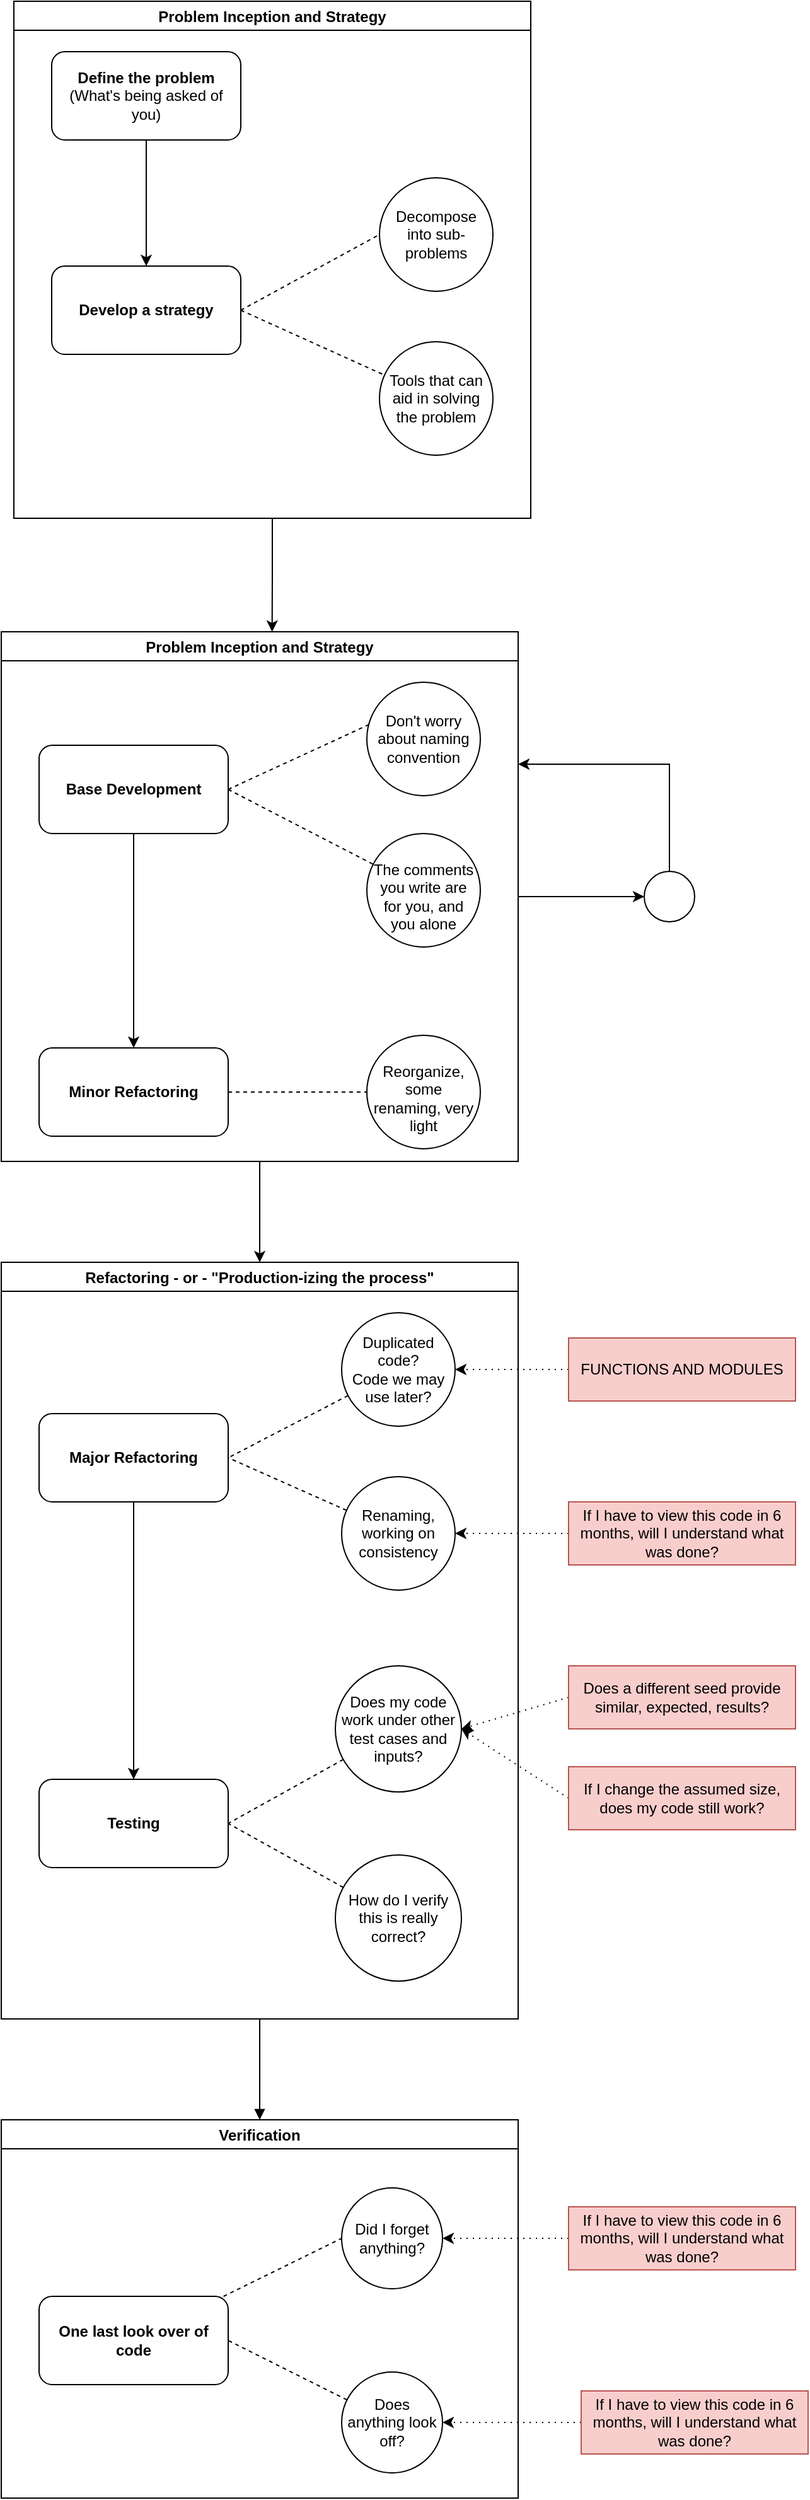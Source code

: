 <mxfile version="14.6.13" type="device"><diagram id="ZeeSq6AfB6TMpHdl_K-V" name="Overall Flow"><mxGraphModel dx="1106" dy="852" grid="1" gridSize="10" guides="1" tooltips="1" connect="1" arrows="1" fold="1" page="1" pageScale="1" pageWidth="827" pageHeight="1169" math="0" shadow="0"><root><mxCell id="0"/><mxCell id="1" parent="0"/><mxCell id="KHN59tpuzXot0W19O-WV-22" style="edgeStyle=none;rounded=0;orthogonalLoop=1;jettySize=auto;html=1;" edge="1" parent="1" source="KHN59tpuzXot0W19O-WV-1" target="KHN59tpuzXot0W19O-WV-23"><mxGeometry relative="1" as="geometry"><mxPoint x="670" y="730" as="targetPoint"/></mxGeometry></mxCell><mxCell id="KHN59tpuzXot0W19O-WV-1" value="Problem Inception and Strategy" style="swimlane;" vertex="1" parent="1"><mxGeometry x="150" y="520" width="410" height="420" as="geometry"/></mxCell><mxCell id="KHN59tpuzXot0W19O-WV-4" style="edgeStyle=orthogonalEdgeStyle;rounded=0;orthogonalLoop=1;jettySize=auto;html=1;" edge="1" parent="KHN59tpuzXot0W19O-WV-1" source="KHN59tpuzXot0W19O-WV-2" target="KHN59tpuzXot0W19O-WV-3"><mxGeometry relative="1" as="geometry"/></mxCell><mxCell id="KHN59tpuzXot0W19O-WV-18" style="edgeStyle=none;rounded=0;orthogonalLoop=1;jettySize=auto;html=1;entryX=0.033;entryY=0.367;entryDx=0;entryDy=0;entryPerimeter=0;endArrow=none;endFill=0;dashed=1;exitX=1;exitY=0.5;exitDx=0;exitDy=0;" edge="1" parent="KHN59tpuzXot0W19O-WV-1" source="KHN59tpuzXot0W19O-WV-2" target="KHN59tpuzXot0W19O-WV-6"><mxGeometry relative="1" as="geometry"/></mxCell><mxCell id="KHN59tpuzXot0W19O-WV-2" value="&lt;b&gt;Base Development&lt;/b&gt;" style="rounded=1;whiteSpace=wrap;html=1;" vertex="1" parent="KHN59tpuzXot0W19O-WV-1"><mxGeometry x="30" y="90" width="150" height="70" as="geometry"/></mxCell><mxCell id="KHN59tpuzXot0W19O-WV-9" style="edgeStyle=none;rounded=0;orthogonalLoop=1;jettySize=auto;html=1;exitX=1;exitY=0.5;exitDx=0;exitDy=0;endArrow=none;endFill=0;dashed=1;" edge="1" parent="KHN59tpuzXot0W19O-WV-1" source="KHN59tpuzXot0W19O-WV-2" target="KHN59tpuzXot0W19O-WV-7"><mxGeometry relative="1" as="geometry"/></mxCell><mxCell id="KHN59tpuzXot0W19O-WV-21" style="edgeStyle=none;rounded=0;orthogonalLoop=1;jettySize=auto;html=1;entryX=0;entryY=0.5;entryDx=0;entryDy=0;endArrow=none;endFill=0;dashed=1;" edge="1" parent="KHN59tpuzXot0W19O-WV-1" source="KHN59tpuzXot0W19O-WV-3" target="KHN59tpuzXot0W19O-WV-20"><mxGeometry relative="1" as="geometry"/></mxCell><mxCell id="KHN59tpuzXot0W19O-WV-3" value="&lt;b&gt;Minor Refactoring&lt;/b&gt;" style="rounded=1;whiteSpace=wrap;html=1;" vertex="1" parent="KHN59tpuzXot0W19O-WV-1"><mxGeometry x="30" y="330" width="150" height="70" as="geometry"/></mxCell><mxCell id="KHN59tpuzXot0W19O-WV-6" value="Don't worry about naming convention" style="ellipse;whiteSpace=wrap;html=1;aspect=fixed;spacing=3;" vertex="1" parent="KHN59tpuzXot0W19O-WV-1"><mxGeometry x="290" y="40" width="90" height="90" as="geometry"/></mxCell><mxCell id="KHN59tpuzXot0W19O-WV-7" value="The comments you write are for you, and you alone" style="ellipse;whiteSpace=wrap;html=1;aspect=fixed;spacing=3;spacingBottom=-9;" vertex="1" parent="KHN59tpuzXot0W19O-WV-1"><mxGeometry x="290" y="160" width="90" height="90" as="geometry"/></mxCell><mxCell id="KHN59tpuzXot0W19O-WV-20" value="Reorganize, some renaming, very light" style="ellipse;whiteSpace=wrap;html=1;aspect=fixed;spacing=3;spacingBottom=-9;" vertex="1" parent="KHN59tpuzXot0W19O-WV-1"><mxGeometry x="290" y="320" width="90" height="90" as="geometry"/></mxCell><mxCell id="KHN59tpuzXot0W19O-WV-25" style="edgeStyle=orthogonalEdgeStyle;rounded=0;orthogonalLoop=1;jettySize=auto;html=1;entryX=0.524;entryY=0;entryDx=0;entryDy=0;entryPerimeter=0;" edge="1" parent="1" source="KHN59tpuzXot0W19O-WV-10" target="KHN59tpuzXot0W19O-WV-1"><mxGeometry relative="1" as="geometry"/></mxCell><mxCell id="KHN59tpuzXot0W19O-WV-10" value="Problem Inception and Strategy" style="swimlane;" vertex="1" parent="1"><mxGeometry x="160" y="20" width="410" height="410" as="geometry"/></mxCell><mxCell id="KHN59tpuzXot0W19O-WV-11" style="edgeStyle=orthogonalEdgeStyle;rounded=0;orthogonalLoop=1;jettySize=auto;html=1;" edge="1" parent="KHN59tpuzXot0W19O-WV-10" source="KHN59tpuzXot0W19O-WV-12" target="KHN59tpuzXot0W19O-WV-15"><mxGeometry relative="1" as="geometry"/></mxCell><mxCell id="KHN59tpuzXot0W19O-WV-12" value="&lt;b&gt;Define the problem&lt;/b&gt; (What's being asked of you)" style="rounded=1;whiteSpace=wrap;html=1;" vertex="1" parent="KHN59tpuzXot0W19O-WV-10"><mxGeometry x="30" y="40" width="150" height="70" as="geometry"/></mxCell><mxCell id="KHN59tpuzXot0W19O-WV-13" style="rounded=0;orthogonalLoop=1;jettySize=auto;html=1;entryX=0;entryY=0.5;entryDx=0;entryDy=0;endArrow=none;endFill=0;dashed=1;exitX=1;exitY=0.5;exitDx=0;exitDy=0;" edge="1" parent="KHN59tpuzXot0W19O-WV-10" source="KHN59tpuzXot0W19O-WV-15" target="KHN59tpuzXot0W19O-WV-16"><mxGeometry relative="1" as="geometry"/></mxCell><mxCell id="KHN59tpuzXot0W19O-WV-14" style="edgeStyle=none;rounded=0;orthogonalLoop=1;jettySize=auto;html=1;endArrow=none;endFill=0;dashed=1;exitX=1;exitY=0.5;exitDx=0;exitDy=0;" edge="1" parent="KHN59tpuzXot0W19O-WV-10" source="KHN59tpuzXot0W19O-WV-15" target="KHN59tpuzXot0W19O-WV-17"><mxGeometry relative="1" as="geometry"/></mxCell><mxCell id="KHN59tpuzXot0W19O-WV-15" value="&lt;b&gt;Develop a strategy&lt;/b&gt;" style="rounded=1;whiteSpace=wrap;html=1;" vertex="1" parent="KHN59tpuzXot0W19O-WV-10"><mxGeometry x="30" y="210" width="150" height="70" as="geometry"/></mxCell><mxCell id="KHN59tpuzXot0W19O-WV-16" value="Decompose into sub-problems" style="ellipse;whiteSpace=wrap;html=1;aspect=fixed;spacing=3;" vertex="1" parent="KHN59tpuzXot0W19O-WV-10"><mxGeometry x="290" y="140" width="90" height="90" as="geometry"/></mxCell><mxCell id="KHN59tpuzXot0W19O-WV-17" value="Tools that can aid in solving the problem" style="ellipse;whiteSpace=wrap;html=1;aspect=fixed;spacing=3;" vertex="1" parent="KHN59tpuzXot0W19O-WV-10"><mxGeometry x="290" y="270" width="90" height="90" as="geometry"/></mxCell><mxCell id="KHN59tpuzXot0W19O-WV-24" style="edgeStyle=orthogonalEdgeStyle;rounded=0;orthogonalLoop=1;jettySize=auto;html=1;entryX=1;entryY=0.25;entryDx=0;entryDy=0;exitX=0.5;exitY=0;exitDx=0;exitDy=0;" edge="1" parent="1" source="KHN59tpuzXot0W19O-WV-23" target="KHN59tpuzXot0W19O-WV-1"><mxGeometry relative="1" as="geometry"><Array as="points"><mxPoint x="680" y="625"/></Array></mxGeometry></mxCell><mxCell id="KHN59tpuzXot0W19O-WV-23" value="" style="ellipse;whiteSpace=wrap;html=1;aspect=fixed;" vertex="1" parent="1"><mxGeometry x="660" y="710" width="40" height="40" as="geometry"/></mxCell><mxCell id="KHN59tpuzXot0W19O-WV-26" value="Refactoring - or - &quot;Production-izing the process&quot;" style="swimlane;" vertex="1" parent="1"><mxGeometry x="150" y="1020" width="410" height="600" as="geometry"/></mxCell><mxCell id="KHN59tpuzXot0W19O-WV-39" style="edgeStyle=orthogonalEdgeStyle;rounded=0;orthogonalLoop=1;jettySize=auto;html=1;" edge="1" parent="KHN59tpuzXot0W19O-WV-26" source="KHN59tpuzXot0W19O-WV-27" target="KHN59tpuzXot0W19O-WV-36"><mxGeometry relative="1" as="geometry"/></mxCell><mxCell id="KHN59tpuzXot0W19O-WV-27" value="&lt;b&gt;Major Refactoring&lt;/b&gt;" style="rounded=1;whiteSpace=wrap;html=1;" vertex="1" parent="KHN59tpuzXot0W19O-WV-26"><mxGeometry x="30" y="120" width="150" height="70" as="geometry"/></mxCell><mxCell id="KHN59tpuzXot0W19O-WV-31" style="rounded=0;orthogonalLoop=1;jettySize=auto;html=1;entryX=1;entryY=0.5;entryDx=0;entryDy=0;endArrow=none;endFill=0;dashed=1;" edge="1" parent="KHN59tpuzXot0W19O-WV-26" source="KHN59tpuzXot0W19O-WV-28" target="KHN59tpuzXot0W19O-WV-27"><mxGeometry relative="1" as="geometry"/></mxCell><mxCell id="KHN59tpuzXot0W19O-WV-28" value="Duplicated code?&lt;br&gt;Code we may use later?" style="ellipse;whiteSpace=wrap;html=1;aspect=fixed;spacing=3;" vertex="1" parent="KHN59tpuzXot0W19O-WV-26"><mxGeometry x="270" y="40" width="90" height="90" as="geometry"/></mxCell><mxCell id="KHN59tpuzXot0W19O-WV-35" style="rounded=0;orthogonalLoop=1;jettySize=auto;html=1;entryX=1;entryY=0.5;entryDx=0;entryDy=0;endArrow=none;endFill=0;dashed=1;" edge="1" parent="KHN59tpuzXot0W19O-WV-26" source="KHN59tpuzXot0W19O-WV-32" target="KHN59tpuzXot0W19O-WV-27"><mxGeometry relative="1" as="geometry"/></mxCell><mxCell id="KHN59tpuzXot0W19O-WV-32" value="Renaming, working on consistency" style="ellipse;whiteSpace=wrap;html=1;aspect=fixed;spacing=3;" vertex="1" parent="KHN59tpuzXot0W19O-WV-26"><mxGeometry x="270" y="170" width="90" height="90" as="geometry"/></mxCell><mxCell id="KHN59tpuzXot0W19O-WV-36" value="&lt;b&gt;Testing&lt;/b&gt;" style="rounded=1;whiteSpace=wrap;html=1;" vertex="1" parent="KHN59tpuzXot0W19O-WV-26"><mxGeometry x="30" y="410" width="150" height="70" as="geometry"/></mxCell><mxCell id="KHN59tpuzXot0W19O-WV-41" style="rounded=0;orthogonalLoop=1;jettySize=auto;html=1;endArrow=none;endFill=0;dashed=1;entryX=1;entryY=0.5;entryDx=0;entryDy=0;" edge="1" parent="KHN59tpuzXot0W19O-WV-26" source="KHN59tpuzXot0W19O-WV-37" target="KHN59tpuzXot0W19O-WV-36"><mxGeometry relative="1" as="geometry"/></mxCell><mxCell id="KHN59tpuzXot0W19O-WV-37" value="Does my code work under other test cases and inputs?" style="ellipse;whiteSpace=wrap;html=1;aspect=fixed;spacing=3;" vertex="1" parent="KHN59tpuzXot0W19O-WV-26"><mxGeometry x="265" y="320" width="100" height="100" as="geometry"/></mxCell><mxCell id="KHN59tpuzXot0W19O-WV-42" style="rounded=0;orthogonalLoop=1;jettySize=auto;html=1;entryX=1;entryY=0.5;entryDx=0;entryDy=0;endArrow=none;endFill=0;dashed=1;" edge="1" parent="KHN59tpuzXot0W19O-WV-26" source="KHN59tpuzXot0W19O-WV-38" target="KHN59tpuzXot0W19O-WV-36"><mxGeometry relative="1" as="geometry"/></mxCell><mxCell id="KHN59tpuzXot0W19O-WV-38" value="How do I verify this is really correct?" style="ellipse;whiteSpace=wrap;html=1;aspect=fixed;spacing=3;" vertex="1" parent="KHN59tpuzXot0W19O-WV-26"><mxGeometry x="265" y="470" width="100" height="100" as="geometry"/></mxCell><mxCell id="KHN59tpuzXot0W19O-WV-30" style="edgeStyle=orthogonalEdgeStyle;rounded=0;orthogonalLoop=1;jettySize=auto;html=1;entryX=1;entryY=0.5;entryDx=0;entryDy=0;dashed=1;dashPattern=1 4;" edge="1" parent="1" source="KHN59tpuzXot0W19O-WV-29" target="KHN59tpuzXot0W19O-WV-28"><mxGeometry relative="1" as="geometry"/></mxCell><mxCell id="KHN59tpuzXot0W19O-WV-29" value="FUNCTIONS AND MODULES" style="text;html=1;strokeColor=#b85450;fillColor=#f8cecc;align=center;verticalAlign=middle;whiteSpace=wrap;rounded=0;" vertex="1" parent="1"><mxGeometry x="600" y="1080" width="180" height="50" as="geometry"/></mxCell><mxCell id="KHN59tpuzXot0W19O-WV-34" style="edgeStyle=orthogonalEdgeStyle;rounded=0;orthogonalLoop=1;jettySize=auto;html=1;entryX=1;entryY=0.5;entryDx=0;entryDy=0;dashed=1;dashPattern=1 4;" edge="1" parent="1" source="KHN59tpuzXot0W19O-WV-33" target="KHN59tpuzXot0W19O-WV-32"><mxGeometry relative="1" as="geometry"/></mxCell><mxCell id="KHN59tpuzXot0W19O-WV-33" value="If I have to view this code in 6 months, will I understand what was done?" style="text;html=1;strokeColor=#b85450;fillColor=#f8cecc;align=center;verticalAlign=middle;whiteSpace=wrap;rounded=0;" vertex="1" parent="1"><mxGeometry x="600" y="1210" width="180" height="50" as="geometry"/></mxCell><mxCell id="KHN59tpuzXot0W19O-WV-40" value="" style="endArrow=classic;html=1;exitX=0.5;exitY=1;exitDx=0;exitDy=0;entryX=0.5;entryY=0;entryDx=0;entryDy=0;" edge="1" parent="1" source="KHN59tpuzXot0W19O-WV-1" target="KHN59tpuzXot0W19O-WV-26"><mxGeometry width="50" height="50" relative="1" as="geometry"><mxPoint x="390" y="980" as="sourcePoint"/><mxPoint x="440" y="930" as="targetPoint"/></mxGeometry></mxCell><mxCell id="KHN59tpuzXot0W19O-WV-51" style="edgeStyle=none;rounded=0;orthogonalLoop=1;jettySize=auto;html=1;entryX=0.5;entryY=1;entryDx=0;entryDy=0;endArrow=none;endFill=0;startArrow=block;startFill=1;" edge="1" parent="1" source="KHN59tpuzXot0W19O-WV-43" target="KHN59tpuzXot0W19O-WV-26"><mxGeometry relative="1" as="geometry"/></mxCell><mxCell id="KHN59tpuzXot0W19O-WV-43" value="Verification" style="swimlane;" vertex="1" parent="1"><mxGeometry x="150" y="1700" width="410" height="300" as="geometry"/></mxCell><mxCell id="KHN59tpuzXot0W19O-WV-46" style="rounded=0;orthogonalLoop=1;jettySize=auto;html=1;entryX=0;entryY=0.5;entryDx=0;entryDy=0;endArrow=none;endFill=0;dashed=1;" edge="1" parent="KHN59tpuzXot0W19O-WV-43" source="KHN59tpuzXot0W19O-WV-44" target="KHN59tpuzXot0W19O-WV-45"><mxGeometry relative="1" as="geometry"/></mxCell><mxCell id="KHN59tpuzXot0W19O-WV-44" value="&lt;b&gt;One last look over of code&lt;/b&gt;" style="rounded=1;whiteSpace=wrap;html=1;" vertex="1" parent="KHN59tpuzXot0W19O-WV-43"><mxGeometry x="30" y="140" width="150" height="70" as="geometry"/></mxCell><mxCell id="KHN59tpuzXot0W19O-WV-45" value="Did I forget anything?" style="ellipse;whiteSpace=wrap;html=1;aspect=fixed;spacing=3;" vertex="1" parent="KHN59tpuzXot0W19O-WV-43"><mxGeometry x="270" y="54" width="80" height="80" as="geometry"/></mxCell><mxCell id="KHN59tpuzXot0W19O-WV-50" style="rounded=0;orthogonalLoop=1;jettySize=auto;html=1;entryX=1;entryY=0.5;entryDx=0;entryDy=0;endArrow=none;endFill=0;dashed=1;" edge="1" parent="KHN59tpuzXot0W19O-WV-43" source="KHN59tpuzXot0W19O-WV-49" target="KHN59tpuzXot0W19O-WV-44"><mxGeometry relative="1" as="geometry"/></mxCell><mxCell id="KHN59tpuzXot0W19O-WV-49" value="Does anything look off?" style="ellipse;whiteSpace=wrap;html=1;aspect=fixed;spacing=3;" vertex="1" parent="KHN59tpuzXot0W19O-WV-43"><mxGeometry x="270" y="200" width="80" height="80" as="geometry"/></mxCell><mxCell id="KHN59tpuzXot0W19O-WV-48" style="edgeStyle=orthogonalEdgeStyle;rounded=0;orthogonalLoop=1;jettySize=auto;html=1;entryX=1;entryY=0.5;entryDx=0;entryDy=0;dashed=1;dashPattern=1 4;" edge="1" parent="1" source="KHN59tpuzXot0W19O-WV-47" target="KHN59tpuzXot0W19O-WV-45"><mxGeometry relative="1" as="geometry"/></mxCell><mxCell id="KHN59tpuzXot0W19O-WV-47" value="If I have to view this code in 6 months, will I understand what was done?" style="text;html=1;strokeColor=#b85450;fillColor=#f8cecc;align=center;verticalAlign=middle;whiteSpace=wrap;rounded=0;" vertex="1" parent="1"><mxGeometry x="600" y="1769" width="180" height="50" as="geometry"/></mxCell><mxCell id="KHN59tpuzXot0W19O-WV-53" style="edgeStyle=none;rounded=0;orthogonalLoop=1;jettySize=auto;html=1;entryX=1;entryY=0.5;entryDx=0;entryDy=0;startArrow=none;startFill=0;endArrow=classic;endFill=1;exitX=0;exitY=0.5;exitDx=0;exitDy=0;dashed=1;dashPattern=1 4;" edge="1" parent="1" source="KHN59tpuzXot0W19O-WV-52" target="KHN59tpuzXot0W19O-WV-37"><mxGeometry relative="1" as="geometry"/></mxCell><mxCell id="KHN59tpuzXot0W19O-WV-52" value="Does a different seed provide similar, expected, results?" style="text;html=1;strokeColor=#b85450;fillColor=#f8cecc;align=center;verticalAlign=middle;whiteSpace=wrap;rounded=0;" vertex="1" parent="1"><mxGeometry x="600" y="1340" width="180" height="50" as="geometry"/></mxCell><mxCell id="KHN59tpuzXot0W19O-WV-57" style="edgeStyle=none;rounded=0;orthogonalLoop=1;jettySize=auto;html=1;entryX=1;entryY=0.5;entryDx=0;entryDy=0;startArrow=none;startFill=0;endArrow=classic;endFill=1;dashed=1;dashPattern=1 4;" edge="1" parent="1" source="KHN59tpuzXot0W19O-WV-54" target="KHN59tpuzXot0W19O-WV-49"><mxGeometry relative="1" as="geometry"/></mxCell><mxCell id="KHN59tpuzXot0W19O-WV-54" value="If I have to view this code in 6 months, will I understand what was done?" style="text;html=1;strokeColor=#b85450;fillColor=#f8cecc;align=center;verticalAlign=middle;whiteSpace=wrap;rounded=0;" vertex="1" parent="1"><mxGeometry x="610" y="1915" width="180" height="50" as="geometry"/></mxCell><mxCell id="KHN59tpuzXot0W19O-WV-56" style="edgeStyle=none;rounded=0;orthogonalLoop=1;jettySize=auto;html=1;entryX=1;entryY=0.5;entryDx=0;entryDy=0;startArrow=none;startFill=0;endArrow=classic;endFill=1;exitX=0;exitY=0.5;exitDx=0;exitDy=0;dashed=1;dashPattern=1 4;" edge="1" parent="1" source="KHN59tpuzXot0W19O-WV-55" target="KHN59tpuzXot0W19O-WV-37"><mxGeometry relative="1" as="geometry"/></mxCell><mxCell id="KHN59tpuzXot0W19O-WV-55" value="If I change the assumed size, does my code still work?" style="text;html=1;strokeColor=#b85450;fillColor=#f8cecc;align=center;verticalAlign=middle;whiteSpace=wrap;rounded=0;" vertex="1" parent="1"><mxGeometry x="600" y="1420" width="180" height="50" as="geometry"/></mxCell></root></mxGraphModel></diagram></mxfile>
